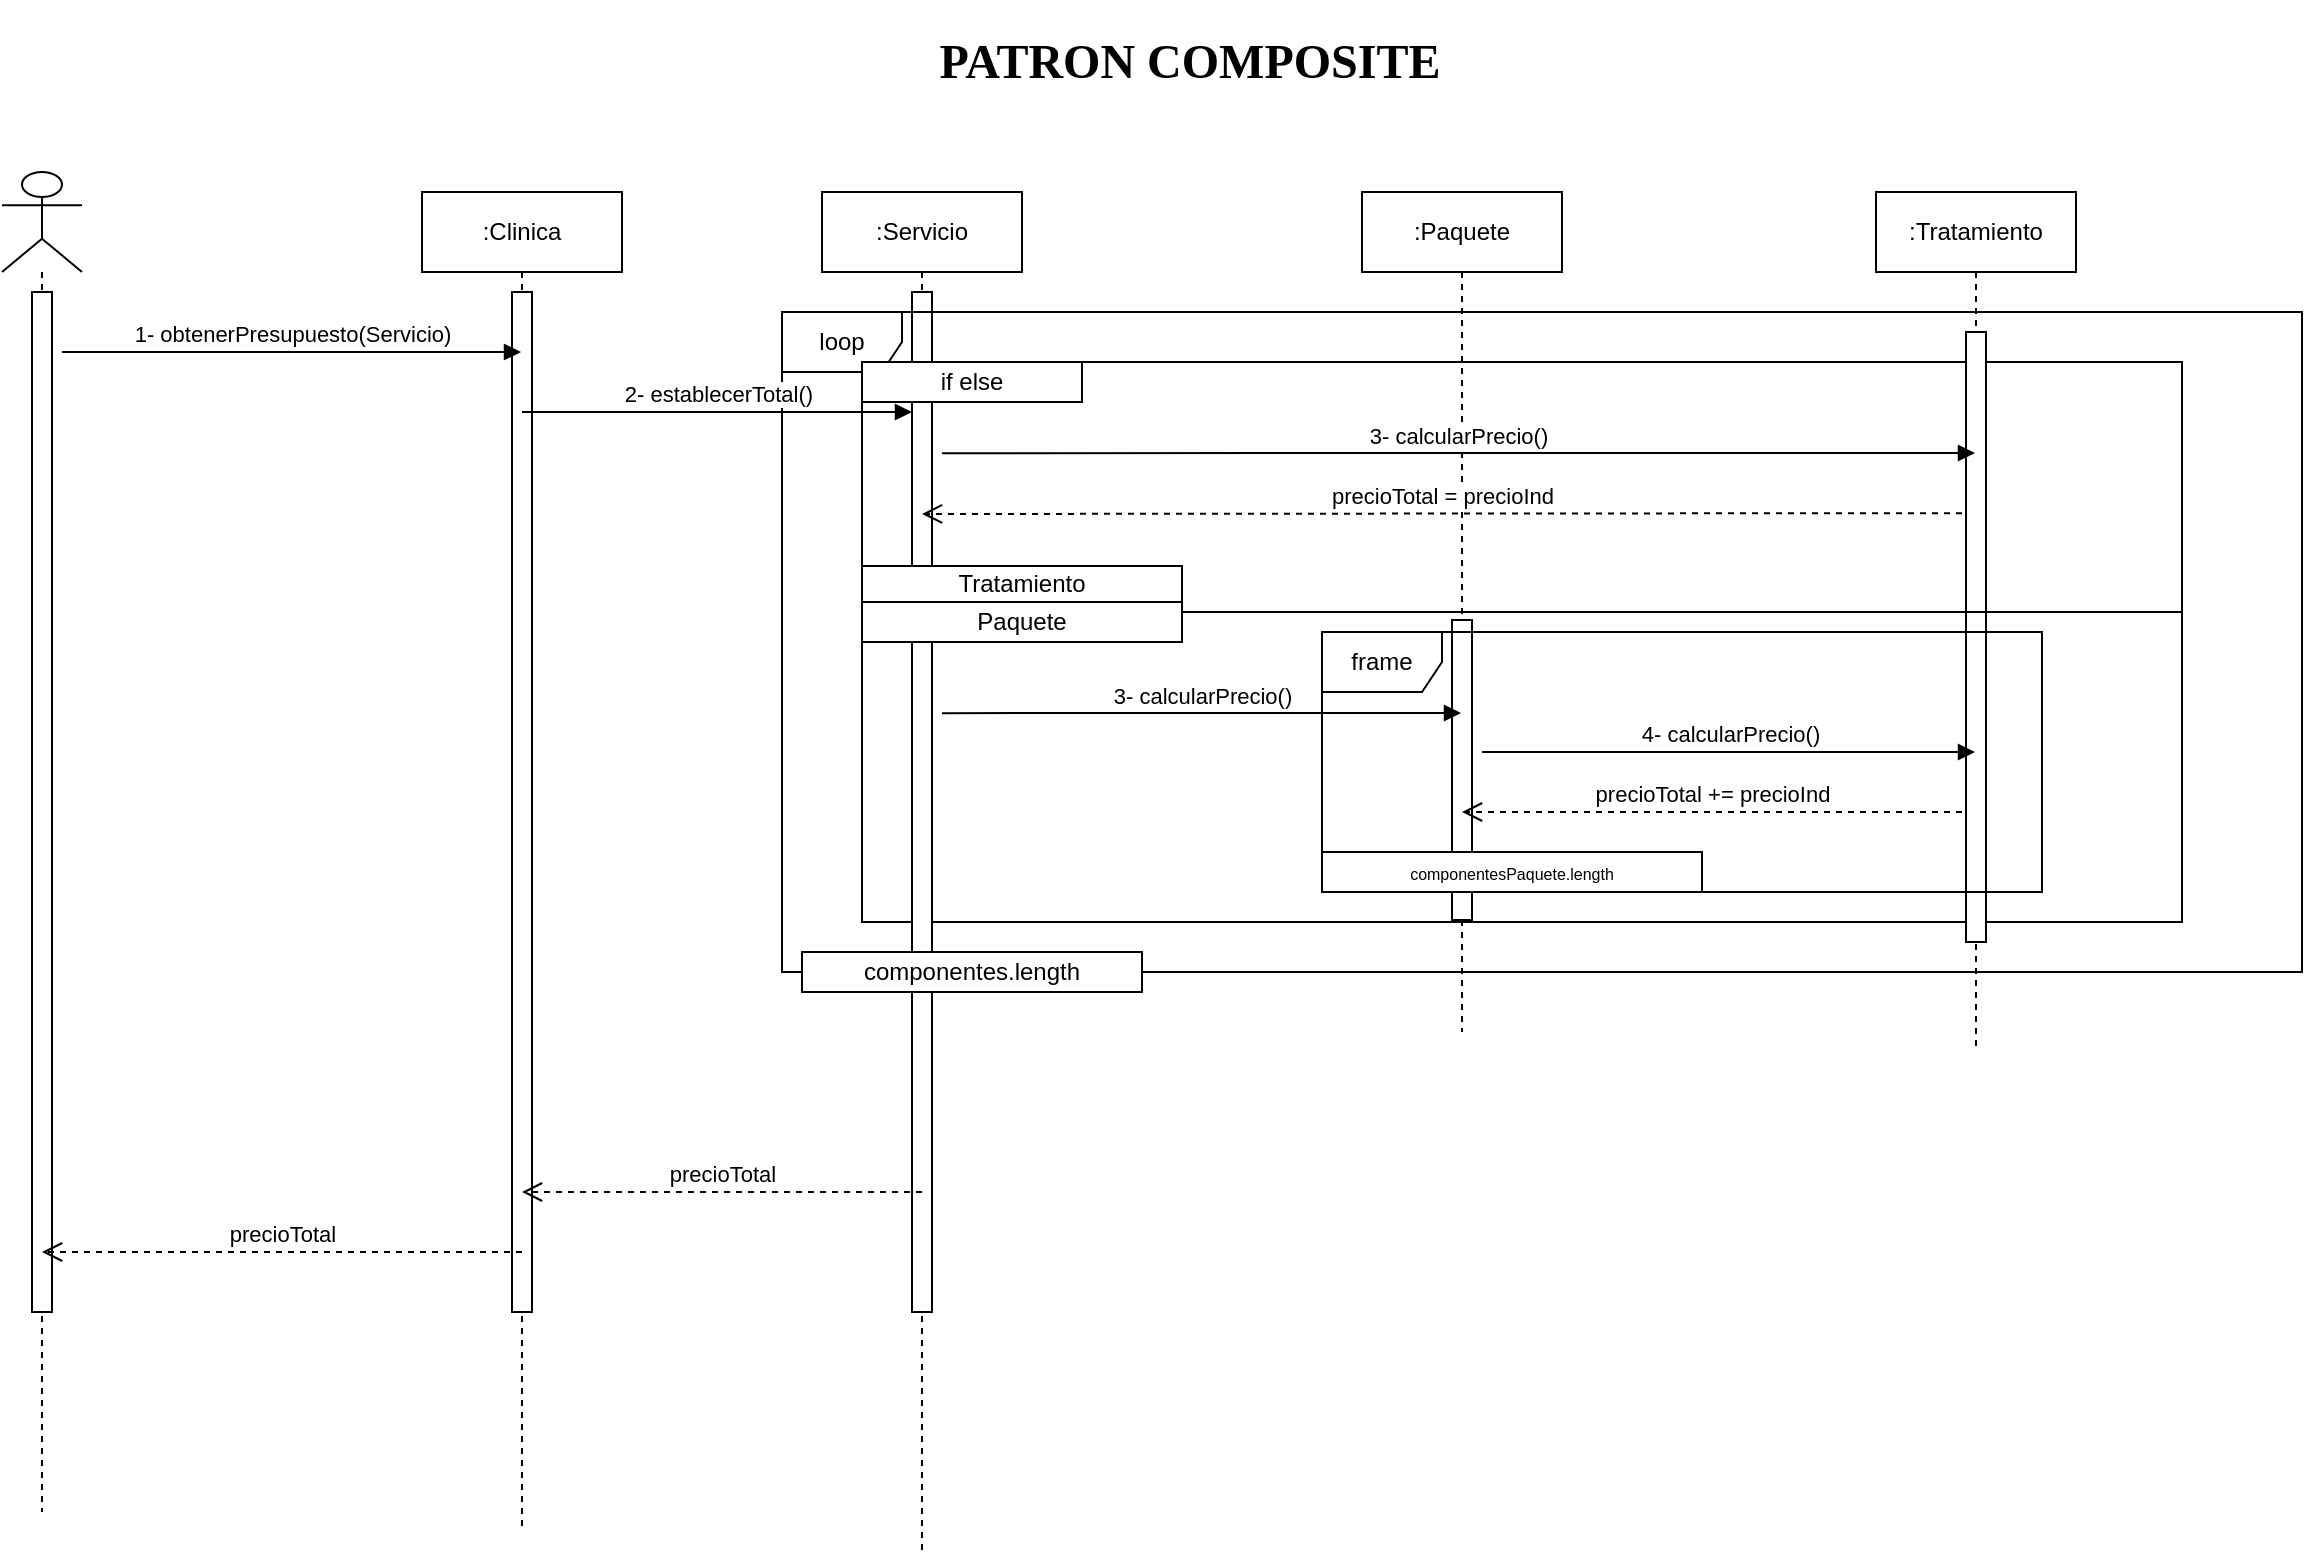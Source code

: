 <mxfile version="21.3.2" type="device">
  <diagram name="Página-1" id="ae6Ebm41JLWdSi-S-eCB">
    <mxGraphModel dx="2670" dy="1942" grid="1" gridSize="10" guides="1" tooltips="1" connect="1" arrows="1" fold="1" page="1" pageScale="1" pageWidth="827" pageHeight="1169" math="0" shadow="0">
      <root>
        <mxCell id="0" />
        <mxCell id="1" parent="0" />
        <mxCell id="MHSmnJoHn_NfGtvNQNY1-27" value="" style="html=1;whiteSpace=wrap;" vertex="1" parent="1">
          <mxGeometry x="250" y="165" width="660" height="280" as="geometry" />
        </mxCell>
        <mxCell id="MHSmnJoHn_NfGtvNQNY1-1" value="&lt;h1&gt;&lt;font face=&quot;Comic Sans MS&quot;&gt;PATRON COMPOSITE&lt;/font&gt;&lt;/h1&gt;" style="text;html=1;strokeColor=none;fillColor=none;align=center;verticalAlign=middle;whiteSpace=wrap;rounded=0;" vertex="1" parent="1">
          <mxGeometry x="239" width="350" height="30" as="geometry" />
        </mxCell>
        <mxCell id="MHSmnJoHn_NfGtvNQNY1-2" value=":Clinica" style="shape=umlLifeline;perimeter=lifelinePerimeter;whiteSpace=wrap;html=1;container=1;dropTarget=0;collapsible=0;recursiveResize=0;outlineConnect=0;portConstraint=eastwest;newEdgeStyle={&quot;edgeStyle&quot;:&quot;elbowEdgeStyle&quot;,&quot;elbow&quot;:&quot;vertical&quot;,&quot;curved&quot;:0,&quot;rounded&quot;:0};" vertex="1" parent="1">
          <mxGeometry x="30" y="80" width="100" height="670" as="geometry" />
        </mxCell>
        <mxCell id="MHSmnJoHn_NfGtvNQNY1-9" value="" style="html=1;points=[];perimeter=orthogonalPerimeter;outlineConnect=0;targetShapes=umlLifeline;portConstraint=eastwest;newEdgeStyle={&quot;edgeStyle&quot;:&quot;elbowEdgeStyle&quot;,&quot;elbow&quot;:&quot;vertical&quot;,&quot;curved&quot;:0,&quot;rounded&quot;:0};" vertex="1" parent="MHSmnJoHn_NfGtvNQNY1-2">
          <mxGeometry x="45" y="50" width="10" height="510" as="geometry" />
        </mxCell>
        <mxCell id="MHSmnJoHn_NfGtvNQNY1-4" value="" style="shape=umlLifeline;perimeter=lifelinePerimeter;whiteSpace=wrap;html=1;container=1;dropTarget=0;collapsible=0;recursiveResize=0;outlineConnect=0;portConstraint=eastwest;newEdgeStyle={&quot;edgeStyle&quot;:&quot;elbowEdgeStyle&quot;,&quot;elbow&quot;:&quot;vertical&quot;,&quot;curved&quot;:0,&quot;rounded&quot;:0};participant=umlActor;size=50;" vertex="1" parent="1">
          <mxGeometry x="-180" y="70" width="40" height="670" as="geometry" />
        </mxCell>
        <mxCell id="MHSmnJoHn_NfGtvNQNY1-5" value="" style="html=1;points=[];perimeter=orthogonalPerimeter;outlineConnect=0;targetShapes=umlLifeline;portConstraint=eastwest;newEdgeStyle={&quot;edgeStyle&quot;:&quot;elbowEdgeStyle&quot;,&quot;elbow&quot;:&quot;vertical&quot;,&quot;curved&quot;:0,&quot;rounded&quot;:0};" vertex="1" parent="MHSmnJoHn_NfGtvNQNY1-4">
          <mxGeometry x="15" y="60" width="10" height="510" as="geometry" />
        </mxCell>
        <mxCell id="MHSmnJoHn_NfGtvNQNY1-8" value="1- obtenerPresupuesto(Servicio)" style="html=1;verticalAlign=bottom;endArrow=block;edgeStyle=elbowEdgeStyle;elbow=vertical;curved=0;rounded=0;" edge="1" parent="1" target="MHSmnJoHn_NfGtvNQNY1-2">
          <mxGeometry width="80" relative="1" as="geometry">
            <mxPoint x="-150" y="160" as="sourcePoint" />
            <mxPoint x="-10" y="160" as="targetPoint" />
          </mxGeometry>
        </mxCell>
        <mxCell id="MHSmnJoHn_NfGtvNQNY1-10" value=":Servicio" style="shape=umlLifeline;perimeter=lifelinePerimeter;whiteSpace=wrap;html=1;container=1;dropTarget=0;collapsible=0;recursiveResize=0;outlineConnect=0;portConstraint=eastwest;newEdgeStyle={&quot;edgeStyle&quot;:&quot;elbowEdgeStyle&quot;,&quot;elbow&quot;:&quot;vertical&quot;,&quot;curved&quot;:0,&quot;rounded&quot;:0};" vertex="1" parent="1">
          <mxGeometry x="230" y="80" width="100" height="680" as="geometry" />
        </mxCell>
        <mxCell id="MHSmnJoHn_NfGtvNQNY1-12" value="" style="html=1;points=[];perimeter=orthogonalPerimeter;outlineConnect=0;targetShapes=umlLifeline;portConstraint=eastwest;newEdgeStyle={&quot;edgeStyle&quot;:&quot;elbowEdgeStyle&quot;,&quot;elbow&quot;:&quot;vertical&quot;,&quot;curved&quot;:0,&quot;rounded&quot;:0};" vertex="1" parent="MHSmnJoHn_NfGtvNQNY1-10">
          <mxGeometry x="45" y="50" width="10" height="510" as="geometry" />
        </mxCell>
        <mxCell id="MHSmnJoHn_NfGtvNQNY1-13" value=":Paquete" style="shape=umlLifeline;perimeter=lifelinePerimeter;whiteSpace=wrap;html=1;container=1;dropTarget=0;collapsible=0;recursiveResize=0;outlineConnect=0;portConstraint=eastwest;newEdgeStyle={&quot;edgeStyle&quot;:&quot;elbowEdgeStyle&quot;,&quot;elbow&quot;:&quot;vertical&quot;,&quot;curved&quot;:0,&quot;rounded&quot;:0};" vertex="1" parent="1">
          <mxGeometry x="500" y="80" width="100" height="420" as="geometry" />
        </mxCell>
        <mxCell id="MHSmnJoHn_NfGtvNQNY1-17" value="" style="html=1;points=[];perimeter=orthogonalPerimeter;outlineConnect=0;targetShapes=umlLifeline;portConstraint=eastwest;newEdgeStyle={&quot;edgeStyle&quot;:&quot;elbowEdgeStyle&quot;,&quot;elbow&quot;:&quot;vertical&quot;,&quot;curved&quot;:0,&quot;rounded&quot;:0};" vertex="1" parent="MHSmnJoHn_NfGtvNQNY1-13">
          <mxGeometry x="45" y="214" width="10" height="150" as="geometry" />
        </mxCell>
        <mxCell id="MHSmnJoHn_NfGtvNQNY1-14" value=":Tratamiento" style="shape=umlLifeline;perimeter=lifelinePerimeter;whiteSpace=wrap;html=1;container=1;dropTarget=0;collapsible=0;recursiveResize=0;outlineConnect=0;portConstraint=eastwest;newEdgeStyle={&quot;edgeStyle&quot;:&quot;elbowEdgeStyle&quot;,&quot;elbow&quot;:&quot;vertical&quot;,&quot;curved&quot;:0,&quot;rounded&quot;:0};" vertex="1" parent="1">
          <mxGeometry x="757" y="80" width="100" height="430" as="geometry" />
        </mxCell>
        <mxCell id="MHSmnJoHn_NfGtvNQNY1-18" value="" style="html=1;points=[];perimeter=orthogonalPerimeter;outlineConnect=0;targetShapes=umlLifeline;portConstraint=eastwest;newEdgeStyle={&quot;edgeStyle&quot;:&quot;elbowEdgeStyle&quot;,&quot;elbow&quot;:&quot;vertical&quot;,&quot;curved&quot;:0,&quot;rounded&quot;:0};" vertex="1" parent="MHSmnJoHn_NfGtvNQNY1-14">
          <mxGeometry x="45" y="70" width="10" height="305" as="geometry" />
        </mxCell>
        <mxCell id="MHSmnJoHn_NfGtvNQNY1-15" value="loop" style="shape=umlFrame;whiteSpace=wrap;html=1;pointerEvents=0;" vertex="1" parent="1">
          <mxGeometry x="210" y="140" width="760" height="330" as="geometry" />
        </mxCell>
        <mxCell id="MHSmnJoHn_NfGtvNQNY1-16" value="&lt;div&gt;&lt;font style=&quot;font-size: 8px;&quot;&gt;componentesPaquete.length&lt;/font&gt;&lt;/div&gt;" style="html=1;whiteSpace=wrap;" vertex="1" parent="1">
          <mxGeometry x="480" y="410" width="190" height="20" as="geometry" />
        </mxCell>
        <mxCell id="MHSmnJoHn_NfGtvNQNY1-28" value="" style="line;strokeWidth=1;fillColor=none;align=left;verticalAlign=middle;spacingTop=-1;spacingLeft=3;spacingRight=3;rotatable=0;labelPosition=right;points=[];portConstraint=eastwest;strokeColor=inherit;" vertex="1" parent="1">
          <mxGeometry x="250" y="286" width="660" height="8" as="geometry" />
        </mxCell>
        <mxCell id="MHSmnJoHn_NfGtvNQNY1-30" value="Paquete" style="html=1;whiteSpace=wrap;" vertex="1" parent="1">
          <mxGeometry x="250" y="285" width="160" height="20" as="geometry" />
        </mxCell>
        <mxCell id="MHSmnJoHn_NfGtvNQNY1-29" value="Tratamiento" style="html=1;whiteSpace=wrap;" vertex="1" parent="1">
          <mxGeometry x="250" y="267" width="160" height="18" as="geometry" />
        </mxCell>
        <mxCell id="MHSmnJoHn_NfGtvNQNY1-35" value="precioTotal" style="html=1;verticalAlign=bottom;endArrow=open;dashed=1;endSize=8;edgeStyle=elbowEdgeStyle;elbow=vertical;curved=0;rounded=0;" edge="1" parent="1" target="MHSmnJoHn_NfGtvNQNY1-2">
          <mxGeometry relative="1" as="geometry">
            <mxPoint x="280" y="580" as="sourcePoint" />
            <mxPoint x="200" y="580" as="targetPoint" />
          </mxGeometry>
        </mxCell>
        <mxCell id="MHSmnJoHn_NfGtvNQNY1-31" value="if else" style="html=1;whiteSpace=wrap;" vertex="1" parent="1">
          <mxGeometry x="250" y="165" width="110" height="20" as="geometry" />
        </mxCell>
        <mxCell id="MHSmnJoHn_NfGtvNQNY1-11" value="2- establecerTotal()" style="html=1;verticalAlign=bottom;endArrow=block;edgeStyle=elbowEdgeStyle;elbow=vertical;curved=0;rounded=0;" edge="1" parent="1" target="MHSmnJoHn_NfGtvNQNY1-12">
          <mxGeometry width="80" relative="1" as="geometry">
            <mxPoint x="80" y="190" as="sourcePoint" />
            <mxPoint x="160" y="190" as="targetPoint" />
          </mxGeometry>
        </mxCell>
        <mxCell id="MHSmnJoHn_NfGtvNQNY1-38" value="3- calcularPrecio()" style="html=1;verticalAlign=bottom;endArrow=block;edgeStyle=elbowEdgeStyle;elbow=vertical;curved=0;rounded=0;" edge="1" parent="1" target="MHSmnJoHn_NfGtvNQNY1-14">
          <mxGeometry width="80" relative="1" as="geometry">
            <mxPoint x="290" y="210.57" as="sourcePoint" />
            <mxPoint x="370" y="210.57" as="targetPoint" />
          </mxGeometry>
        </mxCell>
        <mxCell id="MHSmnJoHn_NfGtvNQNY1-39" value="3- calcularPrecio()" style="html=1;verticalAlign=bottom;endArrow=block;edgeStyle=elbowEdgeStyle;elbow=vertical;curved=0;rounded=0;" edge="1" parent="1" target="MHSmnJoHn_NfGtvNQNY1-13">
          <mxGeometry width="80" relative="1" as="geometry">
            <mxPoint x="290" y="340.57" as="sourcePoint" />
            <mxPoint x="370" y="340.57" as="targetPoint" />
          </mxGeometry>
        </mxCell>
        <mxCell id="MHSmnJoHn_NfGtvNQNY1-41" value="frame" style="shape=umlFrame;whiteSpace=wrap;html=1;pointerEvents=0;" vertex="1" parent="1">
          <mxGeometry x="480" y="300" width="360" height="130" as="geometry" />
        </mxCell>
        <mxCell id="MHSmnJoHn_NfGtvNQNY1-42" value="precioTotal = precioInd" style="html=1;verticalAlign=bottom;endArrow=open;dashed=1;endSize=8;edgeStyle=elbowEdgeStyle;elbow=vertical;curved=0;rounded=0;" edge="1" parent="1">
          <mxGeometry x="-0.001" relative="1" as="geometry">
            <mxPoint x="800" y="240.57" as="sourcePoint" />
            <mxPoint x="280" y="241" as="targetPoint" />
            <mxPoint as="offset" />
          </mxGeometry>
        </mxCell>
        <mxCell id="MHSmnJoHn_NfGtvNQNY1-43" value="4- calcularPrecio()" style="html=1;verticalAlign=bottom;endArrow=block;edgeStyle=elbowEdgeStyle;elbow=vertical;curved=0;rounded=0;" edge="1" parent="1" target="MHSmnJoHn_NfGtvNQNY1-14">
          <mxGeometry width="80" relative="1" as="geometry">
            <mxPoint x="560" y="360" as="sourcePoint" />
            <mxPoint x="640" y="360" as="targetPoint" />
          </mxGeometry>
        </mxCell>
        <mxCell id="MHSmnJoHn_NfGtvNQNY1-45" value="precioTotal += precioInd" style="html=1;verticalAlign=bottom;endArrow=open;dashed=1;endSize=8;edgeStyle=elbowEdgeStyle;elbow=vertical;curved=0;rounded=0;" edge="1" parent="1">
          <mxGeometry x="-0.001" relative="1" as="geometry">
            <mxPoint x="800" y="390" as="sourcePoint" />
            <mxPoint x="550" y="390" as="targetPoint" />
            <mxPoint as="offset" />
          </mxGeometry>
        </mxCell>
        <mxCell id="MHSmnJoHn_NfGtvNQNY1-46" value="precioTotal" style="html=1;verticalAlign=bottom;endArrow=open;dashed=1;endSize=8;edgeStyle=elbowEdgeStyle;elbow=vertical;curved=0;rounded=0;" edge="1" parent="1" target="MHSmnJoHn_NfGtvNQNY1-4">
          <mxGeometry relative="1" as="geometry">
            <mxPoint x="80" y="610" as="sourcePoint" />
            <mxPoint x="-120" y="610" as="targetPoint" />
          </mxGeometry>
        </mxCell>
        <mxCell id="MHSmnJoHn_NfGtvNQNY1-47" value="componentes.length" style="html=1;whiteSpace=wrap;" vertex="1" parent="1">
          <mxGeometry x="220" y="460" width="170" height="20" as="geometry" />
        </mxCell>
      </root>
    </mxGraphModel>
  </diagram>
</mxfile>
